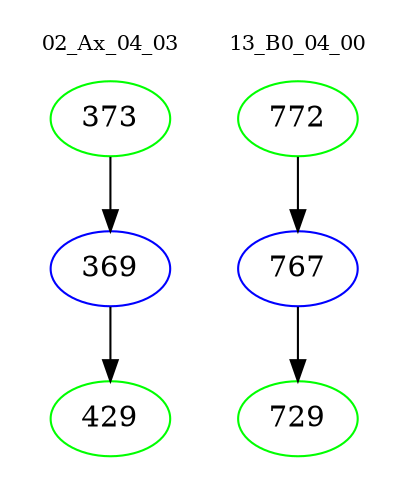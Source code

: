 digraph{
subgraph cluster_0 {
color = white
label = "02_Ax_04_03";
fontsize=10;
T0_373 [label="373", color="green"]
T0_373 -> T0_369 [color="black"]
T0_369 [label="369", color="blue"]
T0_369 -> T0_429 [color="black"]
T0_429 [label="429", color="green"]
}
subgraph cluster_1 {
color = white
label = "13_B0_04_00";
fontsize=10;
T1_772 [label="772", color="green"]
T1_772 -> T1_767 [color="black"]
T1_767 [label="767", color="blue"]
T1_767 -> T1_729 [color="black"]
T1_729 [label="729", color="green"]
}
}
